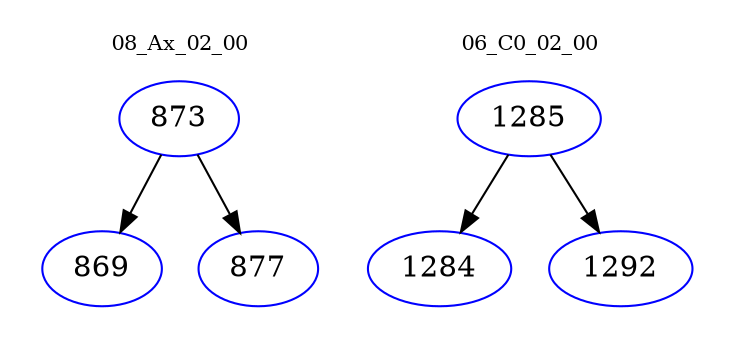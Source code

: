 digraph{
subgraph cluster_0 {
color = white
label = "08_Ax_02_00";
fontsize=10;
T0_873 [label="873", color="blue"]
T0_873 -> T0_869 [color="black"]
T0_869 [label="869", color="blue"]
T0_873 -> T0_877 [color="black"]
T0_877 [label="877", color="blue"]
}
subgraph cluster_1 {
color = white
label = "06_C0_02_00";
fontsize=10;
T1_1285 [label="1285", color="blue"]
T1_1285 -> T1_1284 [color="black"]
T1_1284 [label="1284", color="blue"]
T1_1285 -> T1_1292 [color="black"]
T1_1292 [label="1292", color="blue"]
}
}
